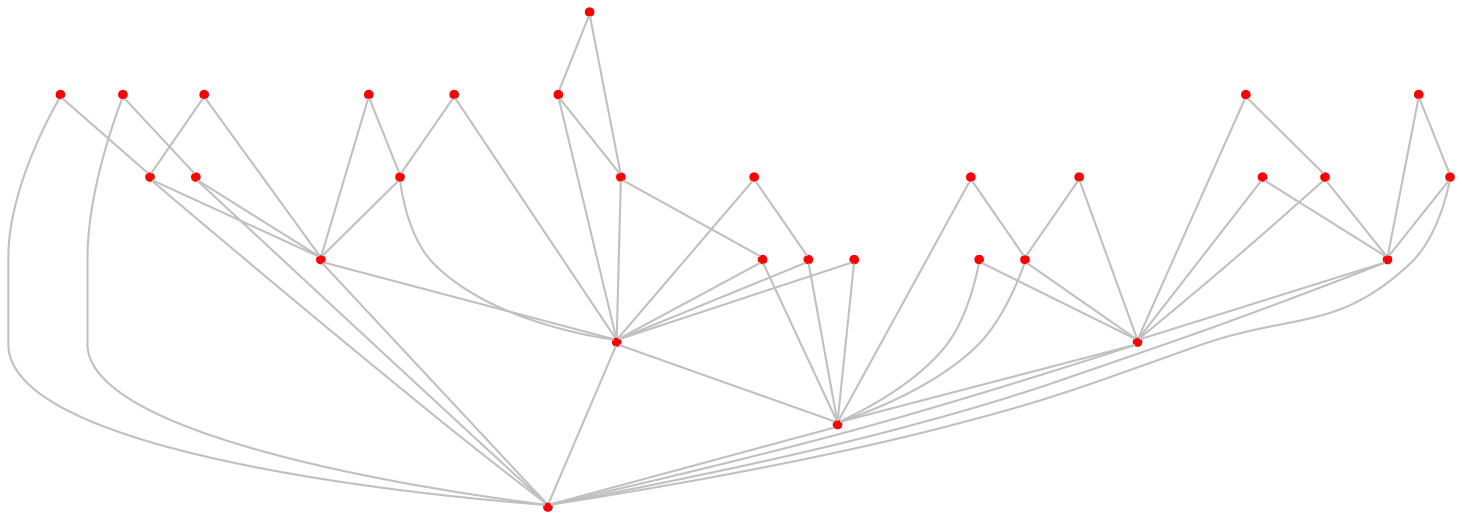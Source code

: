 graph {
	0 [color=red shape=point]
	1 [color=red shape=point]
	2 [color=red shape=point]
	3 [color=red shape=point]
	4 [color=red shape=point]
	5 [color=red shape=point]
	6 [color=red shape=point]
	7 [color=red shape=point]
	8 [color=red shape=point]
	9 [color=red shape=point]
	10 [color=red shape=point]
	11 [color=red shape=point]
	12 [color=red shape=point]
	13 [color=red shape=point]
	14 [color=red shape=point]
	15 [color=red shape=point]
	16 [color=red shape=point]
	17 [color=red shape=point]
	18 [color=red shape=point]
	19 [color=red shape=point]
	20 [color=red shape=point]
	21 [color=red shape=point]
	22 [color=red shape=point]
	23 [color=red shape=point]
	24 [color=red shape=point]
	25 [color=red shape=point]
	26 [color=red shape=point]
	27 [color=red shape=point]
	28 [color=red shape=point]
	29 [color=red shape=point]
	0 -- 1 [color=gray]
	1 -- 2 [color=gray]
	0 -- 2 [color=gray]
	3 -- 1 [color=gray]
	3 -- 2 [color=gray]
	4 -- 0 [color=gray]
	4 -- 2 [color=gray]
	5 -- 3 [color=gray]
	5 -- 2 [color=gray]
	6 -- 0 [color=gray]
	6 -- 1 [color=gray]
	7 -- 4 [color=gray]
	7 -- 0 [color=gray]
	8 -- 3 [color=gray]
	8 -- 1 [color=gray]
	9 -- 4 [color=gray]
	9 -- 2 [color=gray]
	10 -- 4 [color=gray]
	10 -- 2 [color=gray]
	11 -- 6 [color=gray]
	11 -- 0 [color=gray]
	12 -- 7 [color=gray]
	12 -- 0 [color=gray]
	13 -- 5 [color=gray]
	13 -- 3 [color=gray]
	14 -- 7 [color=gray]
	14 -- 4 [color=gray]
	15 -- 3 [color=gray]
	15 -- 1 [color=gray]
	16 -- 9 [color=gray]
	16 -- 2 [color=gray]
	17 -- 13 [color=gray]
	17 -- 3 [color=gray]
	18 -- 5 [color=gray]
	18 -- 3 [color=gray]
	19 -- 8 [color=gray]
	19 -- 1 [color=gray]
	20 -- 0 [color=gray]
	20 -- 1 [color=gray]
	21 -- 20 [color=gray]
	21 -- 0 [color=gray]
	22 -- 21 [color=gray]
	22 -- 0 [color=gray]
	23 -- 10 [color=gray]
	23 -- 2 [color=gray]
	24 -- 22 [color=gray]
	24 -- 21 [color=gray]
	25 -- 0 [color=gray]
	25 -- 1 [color=gray]
	26 -- 5 [color=gray]
	26 -- 2 [color=gray]
	27 -- 8 [color=gray]
	27 -- 3 [color=gray]
	28 -- 9 [color=gray]
	28 -- 4 [color=gray]
	29 -- 26 [color=gray]
	29 -- 5 [color=gray]
}
